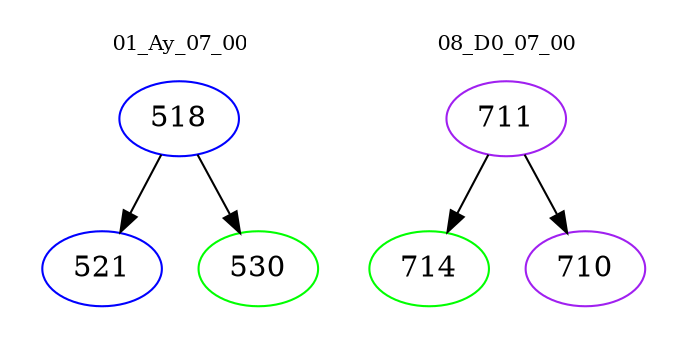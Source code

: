 digraph{
subgraph cluster_0 {
color = white
label = "01_Ay_07_00";
fontsize=10;
T0_518 [label="518", color="blue"]
T0_518 -> T0_521 [color="black"]
T0_521 [label="521", color="blue"]
T0_518 -> T0_530 [color="black"]
T0_530 [label="530", color="green"]
}
subgraph cluster_1 {
color = white
label = "08_D0_07_00";
fontsize=10;
T1_711 [label="711", color="purple"]
T1_711 -> T1_714 [color="black"]
T1_714 [label="714", color="green"]
T1_711 -> T1_710 [color="black"]
T1_710 [label="710", color="purple"]
}
}
